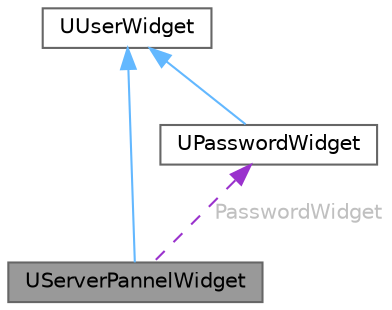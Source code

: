digraph "UServerPannelWidget"
{
 // LATEX_PDF_SIZE
  bgcolor="transparent";
  edge [fontname=Helvetica,fontsize=10,labelfontname=Helvetica,labelfontsize=10];
  node [fontname=Helvetica,fontsize=10,shape=box,height=0.2,width=0.4];
  Node1 [id="Node000001",label="UServerPannelWidget",height=0.2,width=0.4,color="gray40", fillcolor="grey60", style="filled", fontcolor="black",tooltip=" "];
  Node2 -> Node1 [id="edge4_Node000001_Node000002",dir="back",color="steelblue1",style="solid",tooltip=" "];
  Node2 [id="Node000002",label="UUserWidget",height=0.2,width=0.4,color="gray40", fillcolor="white", style="filled",tooltip=" "];
  Node3 -> Node1 [id="edge5_Node000001_Node000003",dir="back",color="darkorchid3",style="dashed",tooltip=" ",label=" PasswordWidget",fontcolor="grey" ];
  Node3 [id="Node000003",label="UPasswordWidget",height=0.2,width=0.4,color="gray40", fillcolor="white", style="filled",URL="$class_u_password_widget.html",tooltip=" "];
  Node2 -> Node3 [id="edge6_Node000003_Node000002",dir="back",color="steelblue1",style="solid",tooltip=" "];
}
